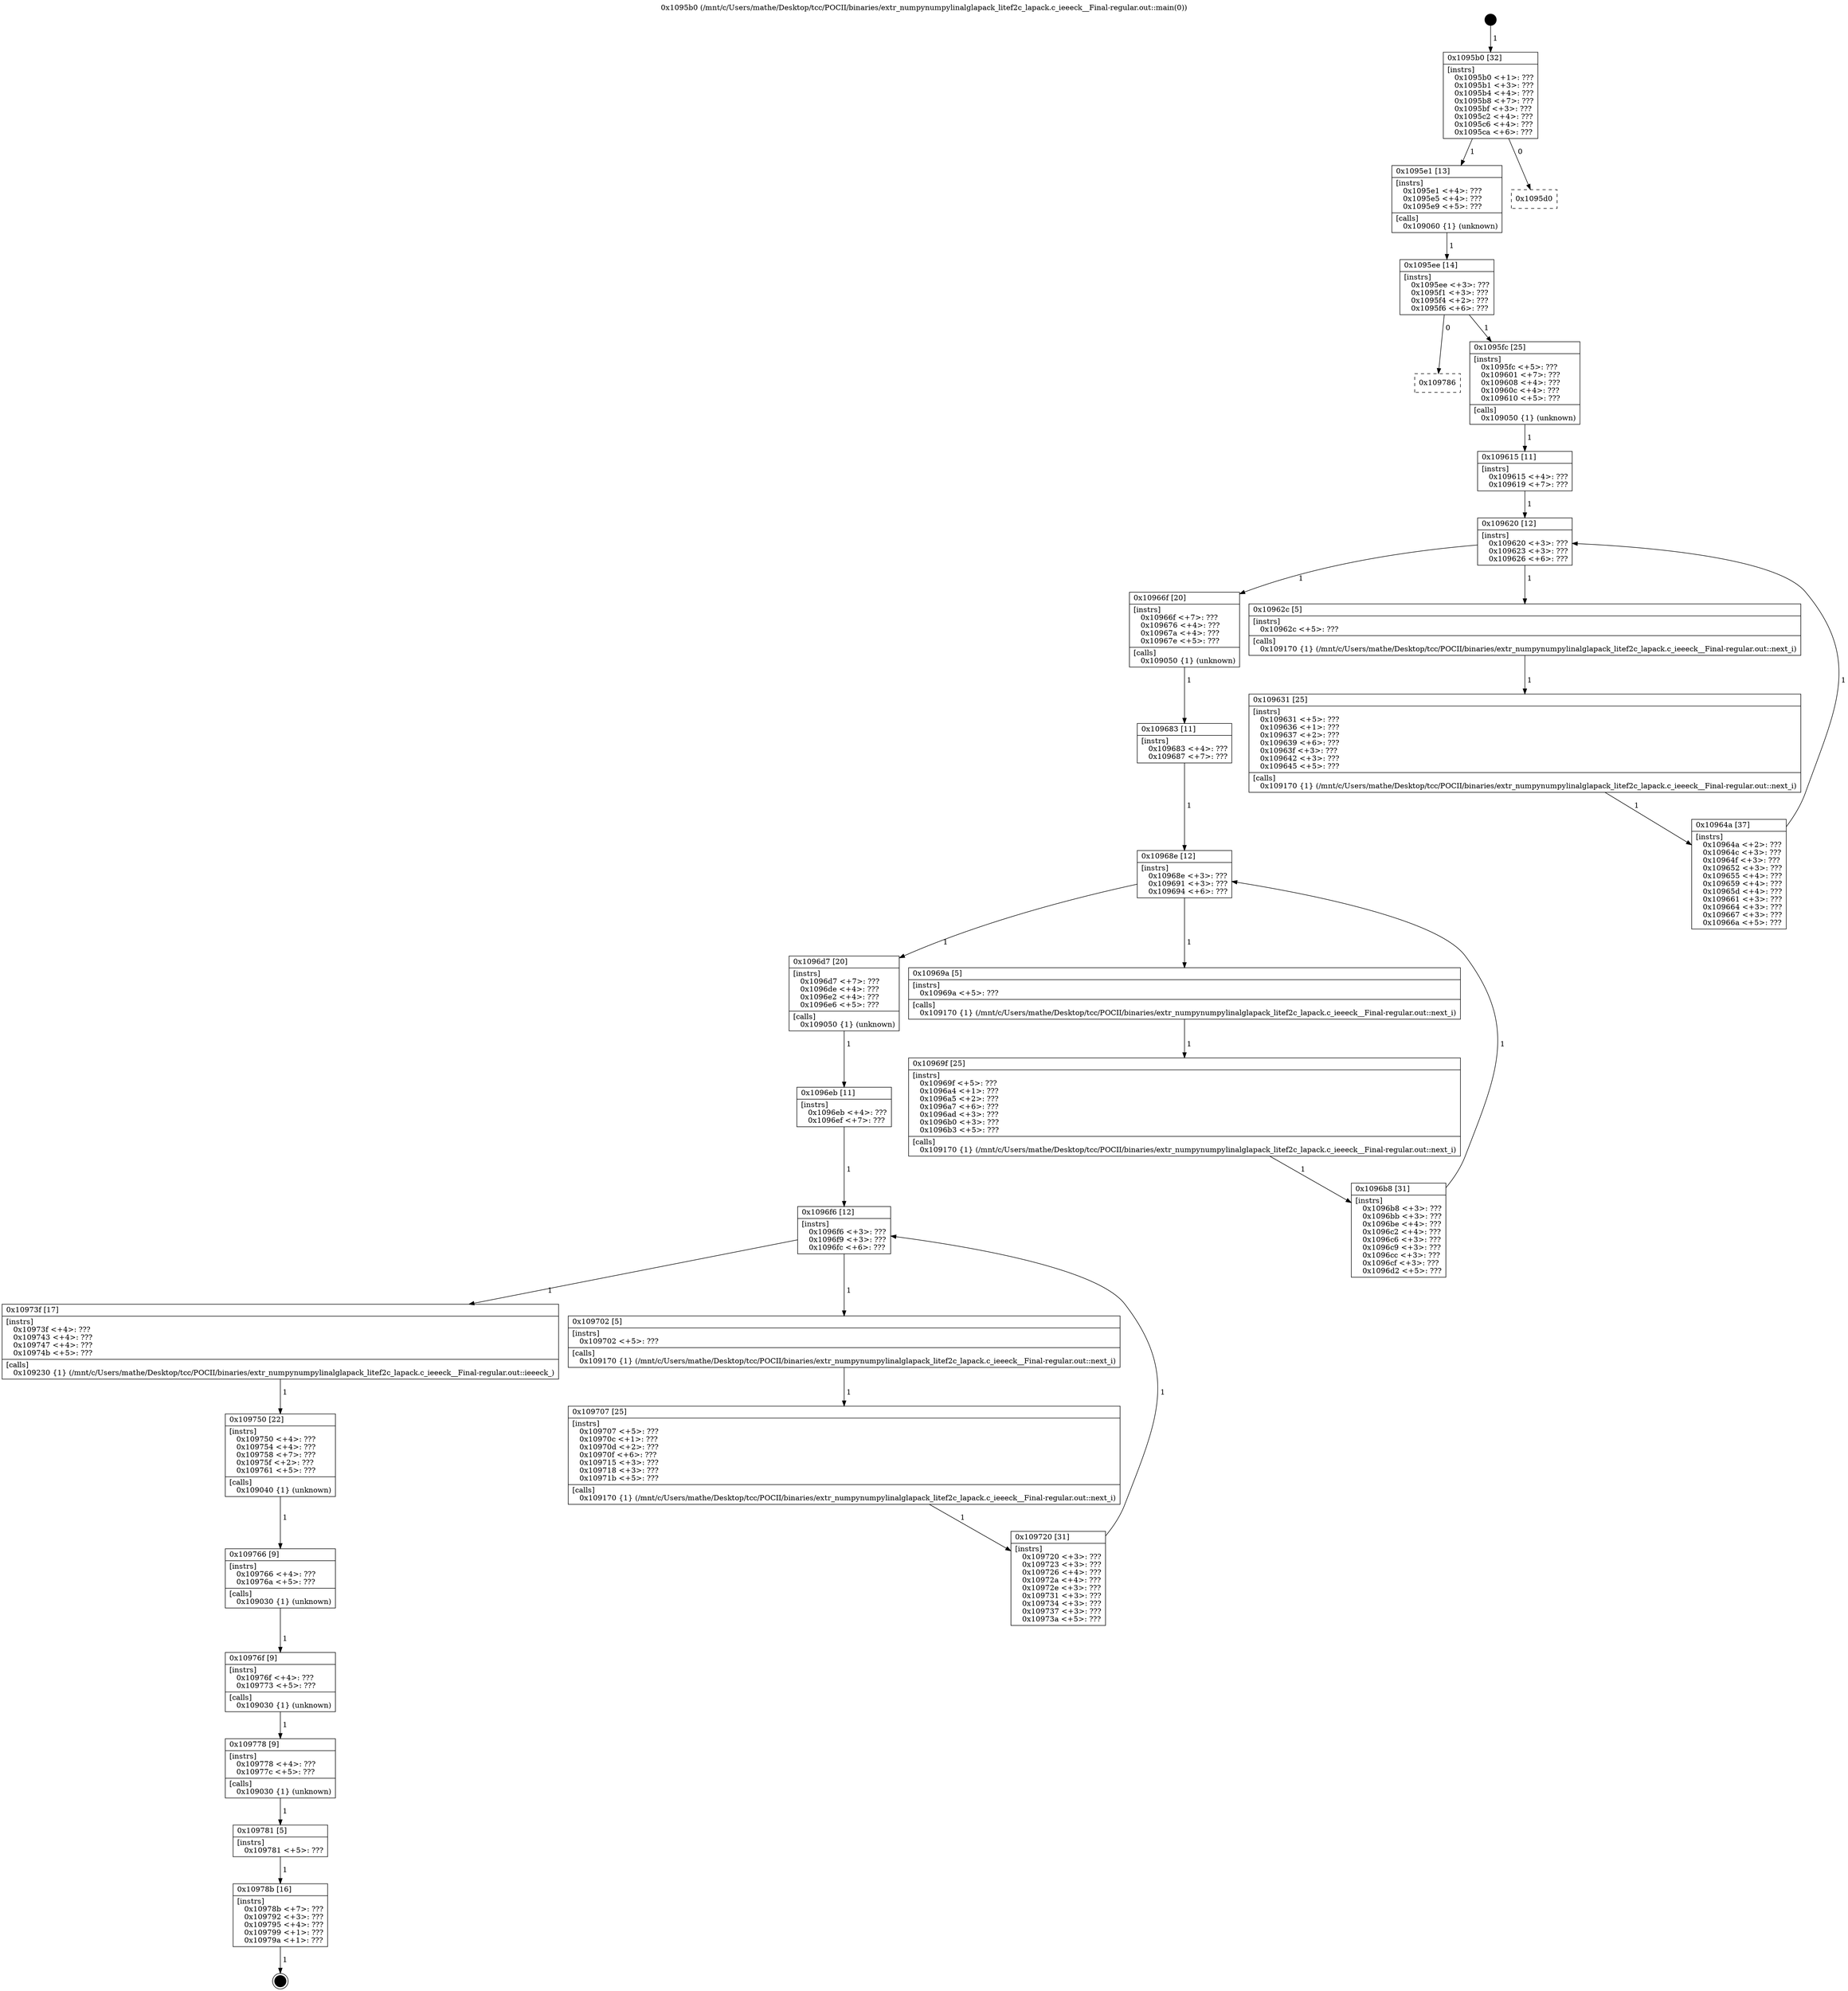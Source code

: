 digraph "0x1095b0" {
  label = "0x1095b0 (/mnt/c/Users/mathe/Desktop/tcc/POCII/binaries/extr_numpynumpylinalglapack_litef2c_lapack.c_ieeeck__Final-regular.out::main(0))"
  labelloc = "t"
  node[shape=record]

  Entry [label="",width=0.3,height=0.3,shape=circle,fillcolor=black,style=filled]
  "0x1095b0" [label="{
     0x1095b0 [32]\l
     | [instrs]\l
     &nbsp;&nbsp;0x1095b0 \<+1\>: ???\l
     &nbsp;&nbsp;0x1095b1 \<+3\>: ???\l
     &nbsp;&nbsp;0x1095b4 \<+4\>: ???\l
     &nbsp;&nbsp;0x1095b8 \<+7\>: ???\l
     &nbsp;&nbsp;0x1095bf \<+3\>: ???\l
     &nbsp;&nbsp;0x1095c2 \<+4\>: ???\l
     &nbsp;&nbsp;0x1095c6 \<+4\>: ???\l
     &nbsp;&nbsp;0x1095ca \<+6\>: ???\l
  }"]
  "0x1095e1" [label="{
     0x1095e1 [13]\l
     | [instrs]\l
     &nbsp;&nbsp;0x1095e1 \<+4\>: ???\l
     &nbsp;&nbsp;0x1095e5 \<+4\>: ???\l
     &nbsp;&nbsp;0x1095e9 \<+5\>: ???\l
     | [calls]\l
     &nbsp;&nbsp;0x109060 \{1\} (unknown)\l
  }"]
  "0x1095d0" [label="{
     0x1095d0\l
  }", style=dashed]
  "0x1095ee" [label="{
     0x1095ee [14]\l
     | [instrs]\l
     &nbsp;&nbsp;0x1095ee \<+3\>: ???\l
     &nbsp;&nbsp;0x1095f1 \<+3\>: ???\l
     &nbsp;&nbsp;0x1095f4 \<+2\>: ???\l
     &nbsp;&nbsp;0x1095f6 \<+6\>: ???\l
  }"]
  "0x109786" [label="{
     0x109786\l
  }", style=dashed]
  "0x1095fc" [label="{
     0x1095fc [25]\l
     | [instrs]\l
     &nbsp;&nbsp;0x1095fc \<+5\>: ???\l
     &nbsp;&nbsp;0x109601 \<+7\>: ???\l
     &nbsp;&nbsp;0x109608 \<+4\>: ???\l
     &nbsp;&nbsp;0x10960c \<+4\>: ???\l
     &nbsp;&nbsp;0x109610 \<+5\>: ???\l
     | [calls]\l
     &nbsp;&nbsp;0x109050 \{1\} (unknown)\l
  }"]
  Exit [label="",width=0.3,height=0.3,shape=circle,fillcolor=black,style=filled,peripheries=2]
  "0x109620" [label="{
     0x109620 [12]\l
     | [instrs]\l
     &nbsp;&nbsp;0x109620 \<+3\>: ???\l
     &nbsp;&nbsp;0x109623 \<+3\>: ???\l
     &nbsp;&nbsp;0x109626 \<+6\>: ???\l
  }"]
  "0x10966f" [label="{
     0x10966f [20]\l
     | [instrs]\l
     &nbsp;&nbsp;0x10966f \<+7\>: ???\l
     &nbsp;&nbsp;0x109676 \<+4\>: ???\l
     &nbsp;&nbsp;0x10967a \<+4\>: ???\l
     &nbsp;&nbsp;0x10967e \<+5\>: ???\l
     | [calls]\l
     &nbsp;&nbsp;0x109050 \{1\} (unknown)\l
  }"]
  "0x10962c" [label="{
     0x10962c [5]\l
     | [instrs]\l
     &nbsp;&nbsp;0x10962c \<+5\>: ???\l
     | [calls]\l
     &nbsp;&nbsp;0x109170 \{1\} (/mnt/c/Users/mathe/Desktop/tcc/POCII/binaries/extr_numpynumpylinalglapack_litef2c_lapack.c_ieeeck__Final-regular.out::next_i)\l
  }"]
  "0x109631" [label="{
     0x109631 [25]\l
     | [instrs]\l
     &nbsp;&nbsp;0x109631 \<+5\>: ???\l
     &nbsp;&nbsp;0x109636 \<+1\>: ???\l
     &nbsp;&nbsp;0x109637 \<+2\>: ???\l
     &nbsp;&nbsp;0x109639 \<+6\>: ???\l
     &nbsp;&nbsp;0x10963f \<+3\>: ???\l
     &nbsp;&nbsp;0x109642 \<+3\>: ???\l
     &nbsp;&nbsp;0x109645 \<+5\>: ???\l
     | [calls]\l
     &nbsp;&nbsp;0x109170 \{1\} (/mnt/c/Users/mathe/Desktop/tcc/POCII/binaries/extr_numpynumpylinalglapack_litef2c_lapack.c_ieeeck__Final-regular.out::next_i)\l
  }"]
  "0x10964a" [label="{
     0x10964a [37]\l
     | [instrs]\l
     &nbsp;&nbsp;0x10964a \<+2\>: ???\l
     &nbsp;&nbsp;0x10964c \<+3\>: ???\l
     &nbsp;&nbsp;0x10964f \<+3\>: ???\l
     &nbsp;&nbsp;0x109652 \<+3\>: ???\l
     &nbsp;&nbsp;0x109655 \<+4\>: ???\l
     &nbsp;&nbsp;0x109659 \<+4\>: ???\l
     &nbsp;&nbsp;0x10965d \<+4\>: ???\l
     &nbsp;&nbsp;0x109661 \<+3\>: ???\l
     &nbsp;&nbsp;0x109664 \<+3\>: ???\l
     &nbsp;&nbsp;0x109667 \<+3\>: ???\l
     &nbsp;&nbsp;0x10966a \<+5\>: ???\l
  }"]
  "0x109615" [label="{
     0x109615 [11]\l
     | [instrs]\l
     &nbsp;&nbsp;0x109615 \<+4\>: ???\l
     &nbsp;&nbsp;0x109619 \<+7\>: ???\l
  }"]
  "0x10968e" [label="{
     0x10968e [12]\l
     | [instrs]\l
     &nbsp;&nbsp;0x10968e \<+3\>: ???\l
     &nbsp;&nbsp;0x109691 \<+3\>: ???\l
     &nbsp;&nbsp;0x109694 \<+6\>: ???\l
  }"]
  "0x1096d7" [label="{
     0x1096d7 [20]\l
     | [instrs]\l
     &nbsp;&nbsp;0x1096d7 \<+7\>: ???\l
     &nbsp;&nbsp;0x1096de \<+4\>: ???\l
     &nbsp;&nbsp;0x1096e2 \<+4\>: ???\l
     &nbsp;&nbsp;0x1096e6 \<+5\>: ???\l
     | [calls]\l
     &nbsp;&nbsp;0x109050 \{1\} (unknown)\l
  }"]
  "0x10969a" [label="{
     0x10969a [5]\l
     | [instrs]\l
     &nbsp;&nbsp;0x10969a \<+5\>: ???\l
     | [calls]\l
     &nbsp;&nbsp;0x109170 \{1\} (/mnt/c/Users/mathe/Desktop/tcc/POCII/binaries/extr_numpynumpylinalglapack_litef2c_lapack.c_ieeeck__Final-regular.out::next_i)\l
  }"]
  "0x10969f" [label="{
     0x10969f [25]\l
     | [instrs]\l
     &nbsp;&nbsp;0x10969f \<+5\>: ???\l
     &nbsp;&nbsp;0x1096a4 \<+1\>: ???\l
     &nbsp;&nbsp;0x1096a5 \<+2\>: ???\l
     &nbsp;&nbsp;0x1096a7 \<+6\>: ???\l
     &nbsp;&nbsp;0x1096ad \<+3\>: ???\l
     &nbsp;&nbsp;0x1096b0 \<+3\>: ???\l
     &nbsp;&nbsp;0x1096b3 \<+5\>: ???\l
     | [calls]\l
     &nbsp;&nbsp;0x109170 \{1\} (/mnt/c/Users/mathe/Desktop/tcc/POCII/binaries/extr_numpynumpylinalglapack_litef2c_lapack.c_ieeeck__Final-regular.out::next_i)\l
  }"]
  "0x1096b8" [label="{
     0x1096b8 [31]\l
     | [instrs]\l
     &nbsp;&nbsp;0x1096b8 \<+3\>: ???\l
     &nbsp;&nbsp;0x1096bb \<+3\>: ???\l
     &nbsp;&nbsp;0x1096be \<+4\>: ???\l
     &nbsp;&nbsp;0x1096c2 \<+4\>: ???\l
     &nbsp;&nbsp;0x1096c6 \<+3\>: ???\l
     &nbsp;&nbsp;0x1096c9 \<+3\>: ???\l
     &nbsp;&nbsp;0x1096cc \<+3\>: ???\l
     &nbsp;&nbsp;0x1096cf \<+3\>: ???\l
     &nbsp;&nbsp;0x1096d2 \<+5\>: ???\l
  }"]
  "0x109683" [label="{
     0x109683 [11]\l
     | [instrs]\l
     &nbsp;&nbsp;0x109683 \<+4\>: ???\l
     &nbsp;&nbsp;0x109687 \<+7\>: ???\l
  }"]
  "0x1096f6" [label="{
     0x1096f6 [12]\l
     | [instrs]\l
     &nbsp;&nbsp;0x1096f6 \<+3\>: ???\l
     &nbsp;&nbsp;0x1096f9 \<+3\>: ???\l
     &nbsp;&nbsp;0x1096fc \<+6\>: ???\l
  }"]
  "0x10973f" [label="{
     0x10973f [17]\l
     | [instrs]\l
     &nbsp;&nbsp;0x10973f \<+4\>: ???\l
     &nbsp;&nbsp;0x109743 \<+4\>: ???\l
     &nbsp;&nbsp;0x109747 \<+4\>: ???\l
     &nbsp;&nbsp;0x10974b \<+5\>: ???\l
     | [calls]\l
     &nbsp;&nbsp;0x109230 \{1\} (/mnt/c/Users/mathe/Desktop/tcc/POCII/binaries/extr_numpynumpylinalglapack_litef2c_lapack.c_ieeeck__Final-regular.out::ieeeck_)\l
  }"]
  "0x109702" [label="{
     0x109702 [5]\l
     | [instrs]\l
     &nbsp;&nbsp;0x109702 \<+5\>: ???\l
     | [calls]\l
     &nbsp;&nbsp;0x109170 \{1\} (/mnt/c/Users/mathe/Desktop/tcc/POCII/binaries/extr_numpynumpylinalglapack_litef2c_lapack.c_ieeeck__Final-regular.out::next_i)\l
  }"]
  "0x109707" [label="{
     0x109707 [25]\l
     | [instrs]\l
     &nbsp;&nbsp;0x109707 \<+5\>: ???\l
     &nbsp;&nbsp;0x10970c \<+1\>: ???\l
     &nbsp;&nbsp;0x10970d \<+2\>: ???\l
     &nbsp;&nbsp;0x10970f \<+6\>: ???\l
     &nbsp;&nbsp;0x109715 \<+3\>: ???\l
     &nbsp;&nbsp;0x109718 \<+3\>: ???\l
     &nbsp;&nbsp;0x10971b \<+5\>: ???\l
     | [calls]\l
     &nbsp;&nbsp;0x109170 \{1\} (/mnt/c/Users/mathe/Desktop/tcc/POCII/binaries/extr_numpynumpylinalglapack_litef2c_lapack.c_ieeeck__Final-regular.out::next_i)\l
  }"]
  "0x109720" [label="{
     0x109720 [31]\l
     | [instrs]\l
     &nbsp;&nbsp;0x109720 \<+3\>: ???\l
     &nbsp;&nbsp;0x109723 \<+3\>: ???\l
     &nbsp;&nbsp;0x109726 \<+4\>: ???\l
     &nbsp;&nbsp;0x10972a \<+4\>: ???\l
     &nbsp;&nbsp;0x10972e \<+3\>: ???\l
     &nbsp;&nbsp;0x109731 \<+3\>: ???\l
     &nbsp;&nbsp;0x109734 \<+3\>: ???\l
     &nbsp;&nbsp;0x109737 \<+3\>: ???\l
     &nbsp;&nbsp;0x10973a \<+5\>: ???\l
  }"]
  "0x1096eb" [label="{
     0x1096eb [11]\l
     | [instrs]\l
     &nbsp;&nbsp;0x1096eb \<+4\>: ???\l
     &nbsp;&nbsp;0x1096ef \<+7\>: ???\l
  }"]
  "0x109750" [label="{
     0x109750 [22]\l
     | [instrs]\l
     &nbsp;&nbsp;0x109750 \<+4\>: ???\l
     &nbsp;&nbsp;0x109754 \<+4\>: ???\l
     &nbsp;&nbsp;0x109758 \<+7\>: ???\l
     &nbsp;&nbsp;0x10975f \<+2\>: ???\l
     &nbsp;&nbsp;0x109761 \<+5\>: ???\l
     | [calls]\l
     &nbsp;&nbsp;0x109040 \{1\} (unknown)\l
  }"]
  "0x109766" [label="{
     0x109766 [9]\l
     | [instrs]\l
     &nbsp;&nbsp;0x109766 \<+4\>: ???\l
     &nbsp;&nbsp;0x10976a \<+5\>: ???\l
     | [calls]\l
     &nbsp;&nbsp;0x109030 \{1\} (unknown)\l
  }"]
  "0x10976f" [label="{
     0x10976f [9]\l
     | [instrs]\l
     &nbsp;&nbsp;0x10976f \<+4\>: ???\l
     &nbsp;&nbsp;0x109773 \<+5\>: ???\l
     | [calls]\l
     &nbsp;&nbsp;0x109030 \{1\} (unknown)\l
  }"]
  "0x109778" [label="{
     0x109778 [9]\l
     | [instrs]\l
     &nbsp;&nbsp;0x109778 \<+4\>: ???\l
     &nbsp;&nbsp;0x10977c \<+5\>: ???\l
     | [calls]\l
     &nbsp;&nbsp;0x109030 \{1\} (unknown)\l
  }"]
  "0x109781" [label="{
     0x109781 [5]\l
     | [instrs]\l
     &nbsp;&nbsp;0x109781 \<+5\>: ???\l
  }"]
  "0x10978b" [label="{
     0x10978b [16]\l
     | [instrs]\l
     &nbsp;&nbsp;0x10978b \<+7\>: ???\l
     &nbsp;&nbsp;0x109792 \<+3\>: ???\l
     &nbsp;&nbsp;0x109795 \<+4\>: ???\l
     &nbsp;&nbsp;0x109799 \<+1\>: ???\l
     &nbsp;&nbsp;0x10979a \<+1\>: ???\l
  }"]
  Entry -> "0x1095b0" [label=" 1"]
  "0x1095b0" -> "0x1095e1" [label=" 1"]
  "0x1095b0" -> "0x1095d0" [label=" 0"]
  "0x1095e1" -> "0x1095ee" [label=" 1"]
  "0x1095ee" -> "0x109786" [label=" 0"]
  "0x1095ee" -> "0x1095fc" [label=" 1"]
  "0x10978b" -> Exit [label=" 1"]
  "0x1095fc" -> "0x109615" [label=" 1"]
  "0x109620" -> "0x10966f" [label=" 1"]
  "0x109620" -> "0x10962c" [label=" 1"]
  "0x10962c" -> "0x109631" [label=" 1"]
  "0x109631" -> "0x10964a" [label=" 1"]
  "0x109615" -> "0x109620" [label=" 1"]
  "0x10964a" -> "0x109620" [label=" 1"]
  "0x10966f" -> "0x109683" [label=" 1"]
  "0x10968e" -> "0x1096d7" [label=" 1"]
  "0x10968e" -> "0x10969a" [label=" 1"]
  "0x10969a" -> "0x10969f" [label=" 1"]
  "0x10969f" -> "0x1096b8" [label=" 1"]
  "0x109683" -> "0x10968e" [label=" 1"]
  "0x1096b8" -> "0x10968e" [label=" 1"]
  "0x1096d7" -> "0x1096eb" [label=" 1"]
  "0x1096f6" -> "0x10973f" [label=" 1"]
  "0x1096f6" -> "0x109702" [label=" 1"]
  "0x109702" -> "0x109707" [label=" 1"]
  "0x109707" -> "0x109720" [label=" 1"]
  "0x1096eb" -> "0x1096f6" [label=" 1"]
  "0x109720" -> "0x1096f6" [label=" 1"]
  "0x10973f" -> "0x109750" [label=" 1"]
  "0x109750" -> "0x109766" [label=" 1"]
  "0x109766" -> "0x10976f" [label=" 1"]
  "0x10976f" -> "0x109778" [label=" 1"]
  "0x109778" -> "0x109781" [label=" 1"]
  "0x109781" -> "0x10978b" [label=" 1"]
}
